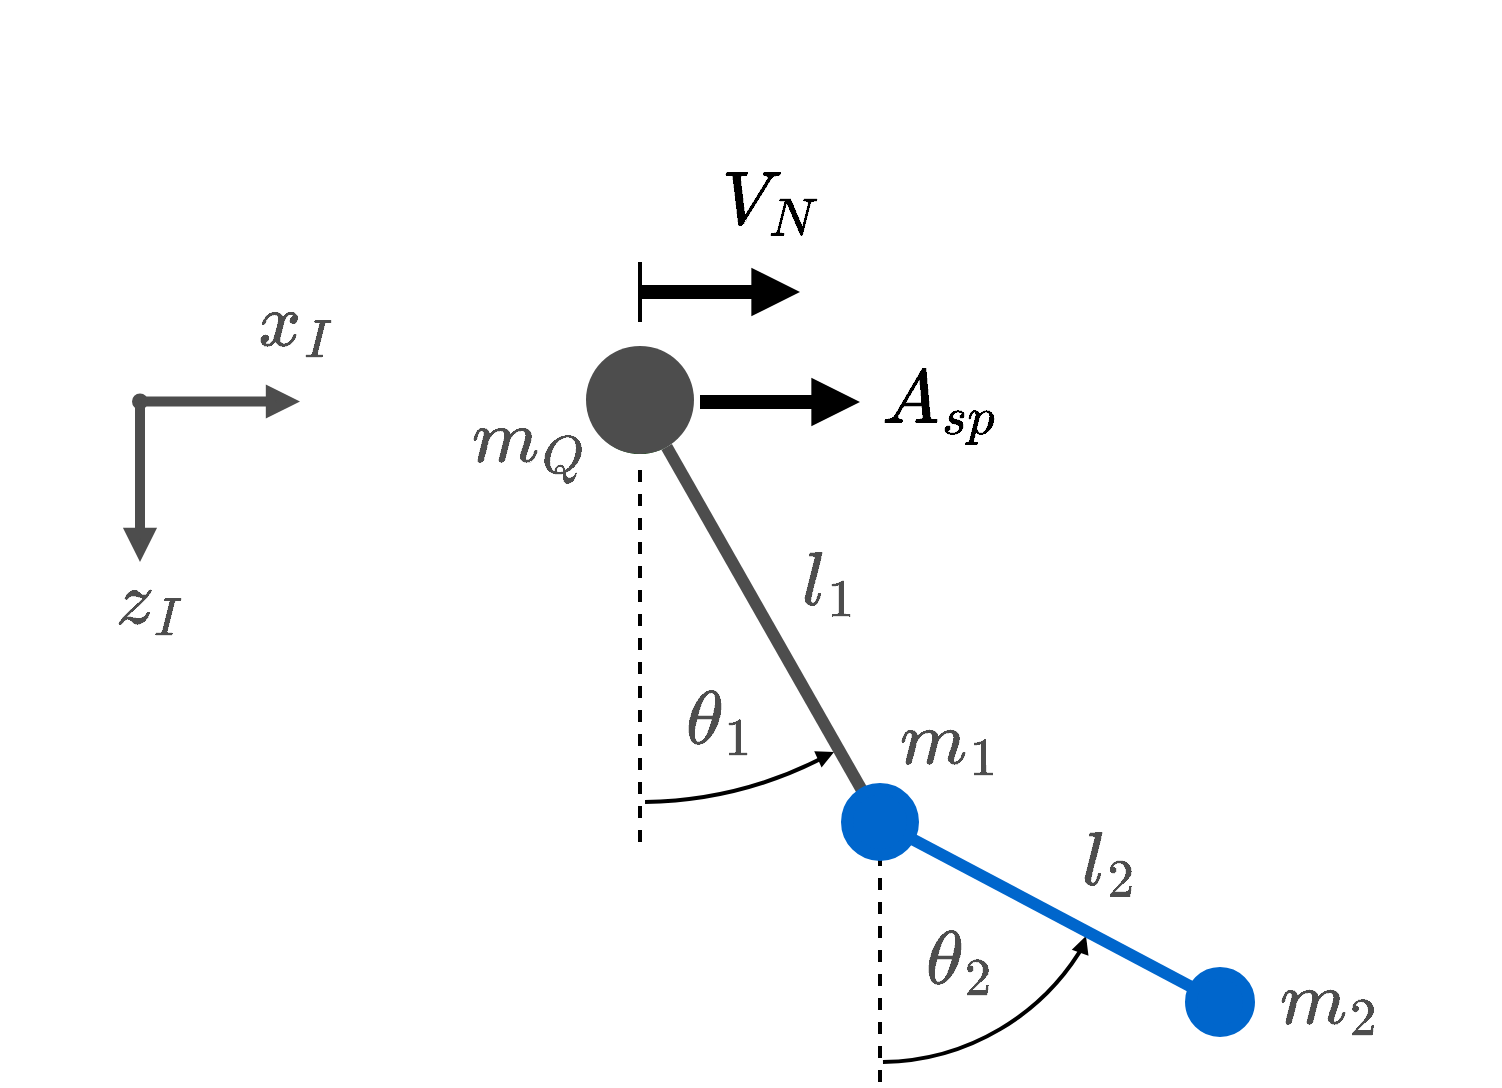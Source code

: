 <mxfile version="14.6.13" type="device"><diagram id="_xqI3HorOe9PPGL4hNA5" name="Page-1"><mxGraphModel dx="1029" dy="674" grid="1" gridSize="10" guides="0" tooltips="1" connect="1" arrows="1" fold="1" page="1" pageScale="1" pageWidth="850" pageHeight="1100" math="1" shadow="0"><root><mxCell id="0"/><mxCell id="1" parent="0"/><mxCell id="93FY8kT9FX0bqkIrTwhS-2" value="" style="endArrow=block;html=1;startSize=18;endSize=6;strokeWidth=7;endFill=1;" parent="1" edge="1"><mxGeometry width="50" height="50" relative="1" as="geometry"><mxPoint x="350" y="240" as="sourcePoint"/><mxPoint x="430" y="240" as="targetPoint"/></mxGeometry></mxCell><mxCell id="93FY8kT9FX0bqkIrTwhS-9" value="$$\theta_1$$" style="text;align=center;verticalAlign=middle;resizable=0;points=[];autosize=1;strokeColor=none;html=1;fontSize=32;fontColor=#4D4D4D;" parent="1" vertex="1"><mxGeometry x="260" y="380" width="200" height="40" as="geometry"/></mxCell><mxCell id="93FY8kT9FX0bqkIrTwhS-11" value="" style="endArrow=block;html=1;startSize=18;endSize=4;strokeWidth=5;endFill=1;strokeColor=#4D4D4D;" parent="1" edge="1"><mxGeometry width="50" height="50" relative="1" as="geometry"><mxPoint x="70" y="239.76" as="sourcePoint"/><mxPoint x="150" y="239.76" as="targetPoint"/></mxGeometry></mxCell><mxCell id="wQqtyPKEyVv5cQsVLKPJ-2" value="" style="endArrow=block;html=1;startSize=3;endSize=4;strokeWidth=5;endFill=1;startArrow=oval;startFill=1;strokeColor=#4D4D4D;" parent="1" edge="1"><mxGeometry width="50" height="50" relative="1" as="geometry"><mxPoint x="70" y="239.76" as="sourcePoint"/><mxPoint x="70" y="320" as="targetPoint"/></mxGeometry></mxCell><mxCell id="wQqtyPKEyVv5cQsVLKPJ-6" value="" style="endArrow=block;html=1;startSize=18;endSize=6;strokeWidth=7;endFill=1;" parent="1" edge="1"><mxGeometry width="50" height="50" relative="1" as="geometry"><mxPoint x="320" y="185.0" as="sourcePoint"/><mxPoint x="400" y="185.0" as="targetPoint"/></mxGeometry></mxCell><mxCell id="wQqtyPKEyVv5cQsVLKPJ-7" value="" style="endArrow=none;html=1;startSize=18;endSize=6;strokeWidth=2;" parent="1" edge="1"><mxGeometry width="50" height="50" relative="1" as="geometry"><mxPoint x="320" y="200" as="sourcePoint"/><mxPoint x="320" y="170" as="targetPoint"/></mxGeometry></mxCell><mxCell id="wQqtyPKEyVv5cQsVLKPJ-8" value="$$A_{sp}$$" style="text;align=center;verticalAlign=middle;resizable=0;points=[];autosize=1;strokeColor=none;html=1;fontSize=32;" parent="1" vertex="1"><mxGeometry x="380" y="220" width="180" height="40" as="geometry"/></mxCell><mxCell id="wQqtyPKEyVv5cQsVLKPJ-9" value="$$V_{N}$$" style="text;align=center;verticalAlign=middle;resizable=0;points=[];autosize=1;strokeColor=none;html=1;fontSize=32;" parent="1" vertex="1"><mxGeometry x="300" y="120" width="170" height="40" as="geometry"/></mxCell><mxCell id="wQqtyPKEyVv5cQsVLKPJ-10" value="$$m_{1}$$" style="text;align=center;verticalAlign=middle;resizable=0;points=[];autosize=1;strokeColor=none;html=1;fontSize=32;fontColor=#4D4D4D;" parent="1" vertex="1"><mxGeometry x="390" y="390" width="170" height="40" as="geometry"/></mxCell><mxCell id="wQqtyPKEyVv5cQsVLKPJ-11" value="$$m_{Q}$$" style="text;align=center;verticalAlign=middle;resizable=0;points=[];autosize=1;strokeColor=none;html=1;fontSize=32;fontColor=#4D4D4D;" parent="1" vertex="1"><mxGeometry x="175" y="240" width="180" height="40" as="geometry"/></mxCell><mxCell id="wQqtyPKEyVv5cQsVLKPJ-12" value="$$z_{I}$$" style="text;align=center;verticalAlign=middle;resizable=0;points=[];autosize=1;strokeColor=none;html=1;fontSize=32;fontColor=#4D4D4D;" parent="1" vertex="1"><mxGeometry y="320" width="150" height="40" as="geometry"/></mxCell><mxCell id="wQqtyPKEyVv5cQsVLKPJ-13" value="$$x_{I}$$" style="text;align=center;verticalAlign=middle;resizable=0;points=[];autosize=1;strokeColor=none;html=1;fontSize=32;fontColor=#4D4D4D;" parent="1" vertex="1"><mxGeometry x="73" y="181" width="150" height="40" as="geometry"/></mxCell><mxCell id="wQqtyPKEyVv5cQsVLKPJ-15" value="$$l_1$$" style="text;align=center;verticalAlign=middle;resizable=0;points=[];autosize=1;strokeColor=none;html=1;fontSize=32;fontColor=#4D4D4D;" parent="1" vertex="1"><mxGeometry x="350" y="310" width="130" height="40" as="geometry"/></mxCell><mxCell id="8r9z0jfySyZPcDYUoZ2R-4" value="$$\theta_2$$" style="text;align=center;verticalAlign=middle;resizable=0;points=[];autosize=1;strokeColor=none;html=1;fontSize=32;fontColor=#4D4D4D;" vertex="1" parent="1"><mxGeometry x="380" y="500" width="200" height="40" as="geometry"/></mxCell><mxCell id="8r9z0jfySyZPcDYUoZ2R-5" value="$$m_{2}$$" style="text;align=center;verticalAlign=middle;resizable=0;points=[];autosize=1;strokeColor=none;html=1;fontSize=32;fontColor=#4D4D4D;" vertex="1" parent="1"><mxGeometry x="580" y="520" width="170" height="40" as="geometry"/></mxCell><mxCell id="8r9z0jfySyZPcDYUoZ2R-6" value="$$l_2$$" style="text;align=center;verticalAlign=middle;resizable=0;points=[];autosize=1;strokeColor=none;html=1;fontSize=32;fontColor=#4D4D4D;" vertex="1" parent="1"><mxGeometry x="490" y="450" width="130" height="40" as="geometry"/></mxCell><mxCell id="8r9z0jfySyZPcDYUoZ2R-7" value="" style="endArrow=none;dashed=1;html=1;startSize=18;endSize=6;strokeWidth=2;" edge="1" parent="1"><mxGeometry width="50" height="50" relative="1" as="geometry"><mxPoint x="320" y="460" as="sourcePoint"/><mxPoint x="320" y="270" as="targetPoint"/></mxGeometry></mxCell><mxCell id="8r9z0jfySyZPcDYUoZ2R-8" value="" style="verticalLabelPosition=bottom;verticalAlign=top;html=1;shape=mxgraph.basic.arc;startAngle=0.423;endAngle=0.498;strokeWidth=2;" vertex="1" parent="1"><mxGeometry x="120" y="40" width="400" height="400" as="geometry"/></mxCell><mxCell id="8r9z0jfySyZPcDYUoZ2R-9" value="" style="endArrow=block;html=1;startSize=18;endSize=1;strokeWidth=3;endFill=1;exitX=0.635;exitY=0.982;exitDx=0;exitDy=0;exitPerimeter=0;" edge="1" parent="1"><mxGeometry width="50" height="50" relative="1" as="geometry"><mxPoint x="410" y="418.2" as="sourcePoint"/><mxPoint x="417" y="415" as="targetPoint"/></mxGeometry></mxCell><mxCell id="8r9z0jfySyZPcDYUoZ2R-10" value="" style="endArrow=none;dashed=1;html=1;startSize=18;endSize=6;strokeWidth=2;" edge="1" parent="1"><mxGeometry width="50" height="50" relative="1" as="geometry"><mxPoint x="440" y="580" as="sourcePoint"/><mxPoint x="440" y="450" as="targetPoint"/></mxGeometry></mxCell><mxCell id="8r9z0jfySyZPcDYUoZ2R-11" value="" style="verticalLabelPosition=bottom;verticalAlign=top;html=1;shape=mxgraph.basic.arc;startAngle=0.332;endAngle=0.498;strokeWidth=2;" vertex="1" parent="1"><mxGeometry x="322" y="334" width="236" height="236" as="geometry"/></mxCell><mxCell id="8r9z0jfySyZPcDYUoZ2R-12" value="" style="endArrow=block;html=1;startSize=18;endSize=1;strokeWidth=3;endFill=1;exitX=0.927;exitY=0.76;exitDx=0;exitDy=0;exitPerimeter=0;" edge="1" parent="1" source="8r9z0jfySyZPcDYUoZ2R-11"><mxGeometry width="50" height="50" relative="1" as="geometry"><mxPoint x="547.828" y="512.484" as="sourcePoint"/><mxPoint x="543" y="507" as="targetPoint"/></mxGeometry></mxCell><mxCell id="8r9z0jfySyZPcDYUoZ2R-2" value="" style="endArrow=oval;html=1;strokeWidth=6;startArrow=none;startFill=1;endFill=1;endSize=46;startSize=29;strokeColor=#006600;" edge="1" parent="1" source="8r9z0jfySyZPcDYUoZ2R-14"><mxGeometry width="50" height="50" relative="1" as="geometry"><mxPoint x="440" y="450" as="sourcePoint"/><mxPoint x="320" y="240" as="targetPoint"/></mxGeometry></mxCell><mxCell id="8r9z0jfySyZPcDYUoZ2R-14" value="" style="ellipse;whiteSpace=wrap;html=1;aspect=fixed;fontColor=#006600;fillColor=#4D4D4D;strokeColor=none;" vertex="1" parent="1"><mxGeometry x="293" y="212" width="54" height="54" as="geometry"/></mxCell><mxCell id="8r9z0jfySyZPcDYUoZ2R-16" value="" style="endArrow=none;html=1;strokeWidth=6;startArrow=none;startFill=0;endFill=1;endSize=46;startSize=29;strokeColor=#4D4D4D;" edge="1" parent="1" target="8r9z0jfySyZPcDYUoZ2R-14"><mxGeometry width="50" height="50" relative="1" as="geometry"><mxPoint x="440" y="450" as="sourcePoint"/><mxPoint x="320" y="240" as="targetPoint"/></mxGeometry></mxCell><mxCell id="8r9z0jfySyZPcDYUoZ2R-3" value="" style="endArrow=oval;html=1;strokeWidth=6;startArrow=oval;startFill=1;endFill=1;endSize=33;startSize=29;strokeColor=#0066CC;" edge="1" parent="1"><mxGeometry width="50" height="50" relative="1" as="geometry"><mxPoint x="610" y="540" as="sourcePoint"/><mxPoint x="440.0" y="450" as="targetPoint"/></mxGeometry></mxCell></root></mxGraphModel></diagram></mxfile>
